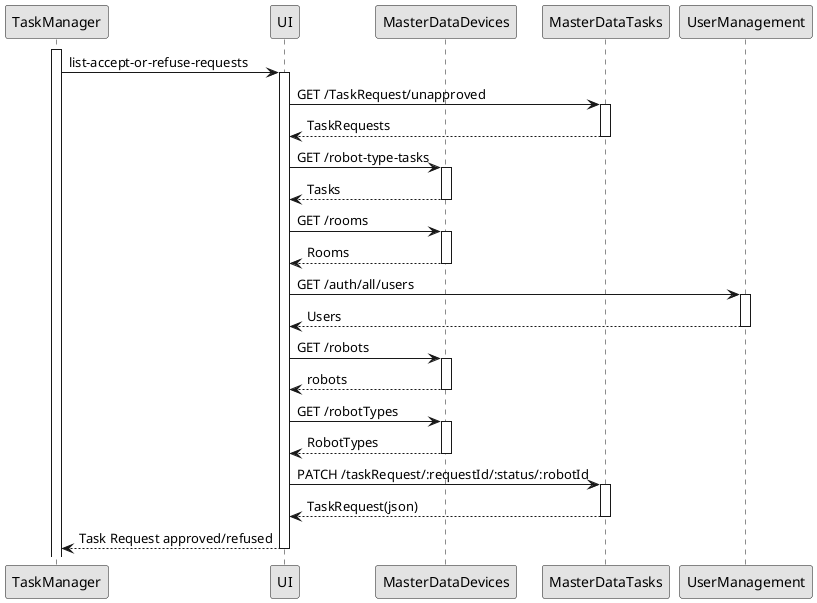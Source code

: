 @startuml
'http://plantuml.com/skinparam.html
skinparam monochrome true
skinparam packageStyle rect
skinparam shadowing false

participant TaskManager as TM
participant UI as UI
participant MasterDataDevices as MDD
participant MasterDataTasks as MDT
participant UserManagement as UM

activate TM
 TM -> UI: list-accept-or-refuse-requests
  activate UI
   UI -> MDT: GET /TaskRequest/unapproved
   activate MDT
    MDT --> UI: TaskRequests
   deactivate MDT
   UI -> MDD: GET /robot-type-tasks
   activate MDD
    MDD --> UI: Tasks
   deactivate MDD
   UI -> MDD: GET /rooms
   activate MDD
    MDD --> UI: Rooms
   deactivate MDD
   UI -> UM: GET /auth/all/users
   activate UM
    UM --> UI: Users
   deactivate UM
   UI -> MDD: GET /robots
   activate MDD
    MDD --> UI: robots
   deactivate MDD
   UI -> MDD: GET /robotTypes
   activate MDD
    MDD --> UI: RobotTypes
   deactivate MDD
   UI -> MDT: PATCH /taskRequest/:requestId/:status/:robotId
   activate MDT
    MDT --> UI: TaskRequest(json)
   deactivate MDT
  UI --> TM: Task Request approved/refused
  deactivate UI
@enduml